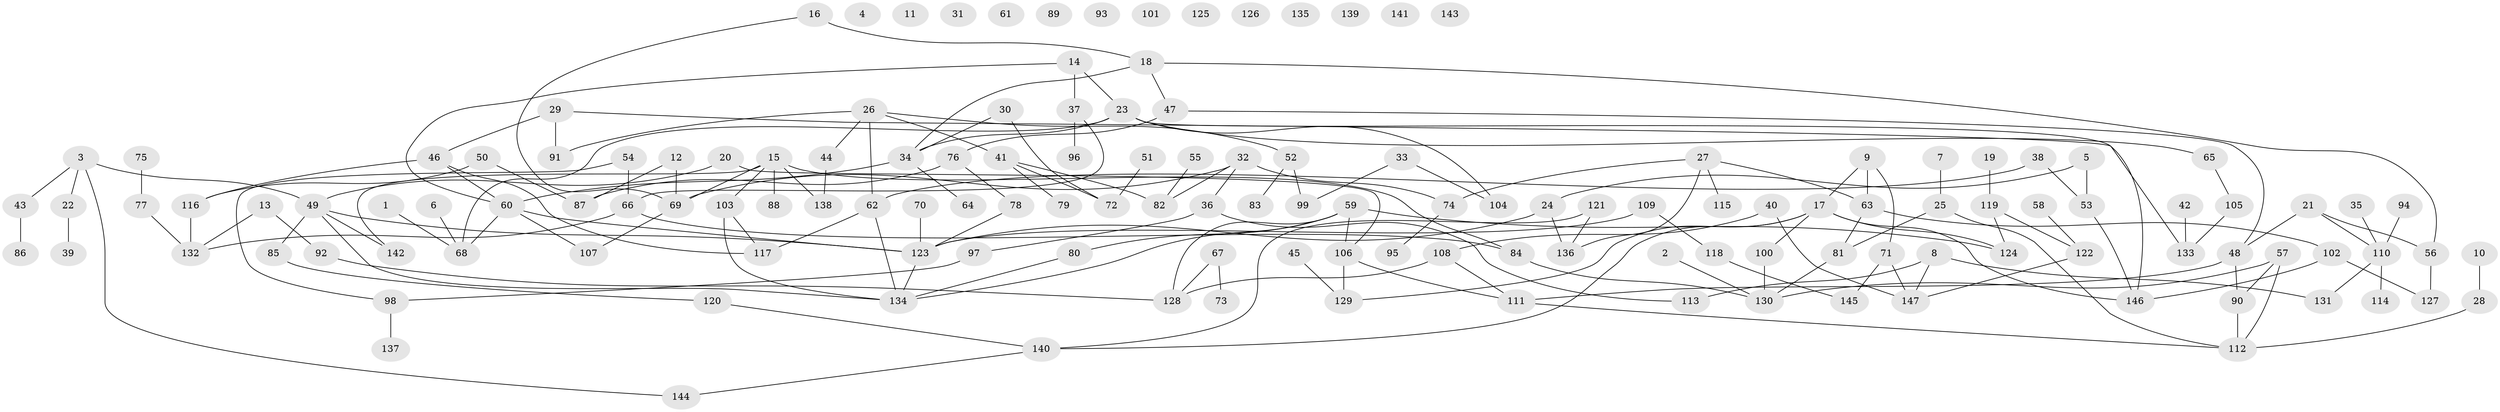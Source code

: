 // Generated by graph-tools (version 1.1) at 2025/00/03/09/25 03:00:48]
// undirected, 147 vertices, 181 edges
graph export_dot {
graph [start="1"]
  node [color=gray90,style=filled];
  1;
  2;
  3;
  4;
  5;
  6;
  7;
  8;
  9;
  10;
  11;
  12;
  13;
  14;
  15;
  16;
  17;
  18;
  19;
  20;
  21;
  22;
  23;
  24;
  25;
  26;
  27;
  28;
  29;
  30;
  31;
  32;
  33;
  34;
  35;
  36;
  37;
  38;
  39;
  40;
  41;
  42;
  43;
  44;
  45;
  46;
  47;
  48;
  49;
  50;
  51;
  52;
  53;
  54;
  55;
  56;
  57;
  58;
  59;
  60;
  61;
  62;
  63;
  64;
  65;
  66;
  67;
  68;
  69;
  70;
  71;
  72;
  73;
  74;
  75;
  76;
  77;
  78;
  79;
  80;
  81;
  82;
  83;
  84;
  85;
  86;
  87;
  88;
  89;
  90;
  91;
  92;
  93;
  94;
  95;
  96;
  97;
  98;
  99;
  100;
  101;
  102;
  103;
  104;
  105;
  106;
  107;
  108;
  109;
  110;
  111;
  112;
  113;
  114;
  115;
  116;
  117;
  118;
  119;
  120;
  121;
  122;
  123;
  124;
  125;
  126;
  127;
  128;
  129;
  130;
  131;
  132;
  133;
  134;
  135;
  136;
  137;
  138;
  139;
  140;
  141;
  142;
  143;
  144;
  145;
  146;
  147;
  1 -- 68;
  2 -- 130;
  3 -- 22;
  3 -- 43;
  3 -- 49;
  3 -- 144;
  5 -- 24;
  5 -- 53;
  6 -- 68;
  7 -- 25;
  8 -- 113;
  8 -- 131;
  8 -- 147;
  9 -- 17;
  9 -- 63;
  9 -- 71;
  10 -- 28;
  12 -- 69;
  12 -- 87;
  13 -- 92;
  13 -- 132;
  14 -- 23;
  14 -- 37;
  14 -- 60;
  15 -- 69;
  15 -- 84;
  15 -- 88;
  15 -- 103;
  15 -- 138;
  15 -- 142;
  16 -- 18;
  16 -- 69;
  17 -- 100;
  17 -- 124;
  17 -- 129;
  17 -- 140;
  17 -- 146;
  18 -- 34;
  18 -- 47;
  18 -- 56;
  19 -- 119;
  20 -- 49;
  20 -- 106;
  21 -- 48;
  21 -- 56;
  21 -- 110;
  22 -- 39;
  23 -- 34;
  23 -- 65;
  23 -- 68;
  23 -- 104;
  23 -- 146;
  24 -- 123;
  24 -- 136;
  25 -- 81;
  25 -- 112;
  26 -- 41;
  26 -- 44;
  26 -- 52;
  26 -- 62;
  26 -- 91;
  27 -- 63;
  27 -- 74;
  27 -- 115;
  27 -- 136;
  28 -- 112;
  29 -- 46;
  29 -- 91;
  29 -- 133;
  30 -- 34;
  30 -- 72;
  32 -- 36;
  32 -- 69;
  32 -- 74;
  32 -- 82;
  33 -- 99;
  33 -- 104;
  34 -- 60;
  34 -- 64;
  35 -- 110;
  36 -- 97;
  36 -- 113;
  37 -- 66;
  37 -- 96;
  38 -- 53;
  38 -- 62;
  40 -- 108;
  40 -- 147;
  41 -- 72;
  41 -- 79;
  41 -- 82;
  42 -- 133;
  43 -- 86;
  44 -- 138;
  45 -- 129;
  46 -- 60;
  46 -- 116;
  46 -- 117;
  47 -- 48;
  47 -- 76;
  48 -- 90;
  48 -- 111;
  49 -- 85;
  49 -- 123;
  49 -- 134;
  49 -- 142;
  50 -- 87;
  50 -- 116;
  51 -- 72;
  52 -- 83;
  52 -- 99;
  53 -- 146;
  54 -- 66;
  54 -- 98;
  55 -- 82;
  56 -- 127;
  57 -- 90;
  57 -- 112;
  57 -- 130;
  58 -- 122;
  59 -- 80;
  59 -- 106;
  59 -- 124;
  59 -- 128;
  59 -- 134;
  60 -- 68;
  60 -- 107;
  60 -- 123;
  62 -- 117;
  62 -- 134;
  63 -- 81;
  63 -- 102;
  65 -- 105;
  66 -- 84;
  66 -- 132;
  67 -- 73;
  67 -- 128;
  69 -- 107;
  70 -- 123;
  71 -- 145;
  71 -- 147;
  74 -- 95;
  75 -- 77;
  76 -- 78;
  76 -- 87;
  77 -- 132;
  78 -- 123;
  80 -- 134;
  81 -- 130;
  84 -- 130;
  85 -- 120;
  90 -- 112;
  92 -- 128;
  94 -- 110;
  97 -- 98;
  98 -- 137;
  100 -- 130;
  102 -- 127;
  102 -- 146;
  103 -- 117;
  103 -- 134;
  105 -- 133;
  106 -- 111;
  106 -- 129;
  108 -- 111;
  108 -- 128;
  109 -- 118;
  109 -- 123;
  110 -- 114;
  110 -- 131;
  111 -- 112;
  116 -- 132;
  118 -- 145;
  119 -- 122;
  119 -- 124;
  120 -- 140;
  121 -- 136;
  121 -- 140;
  122 -- 147;
  123 -- 134;
  140 -- 144;
}
